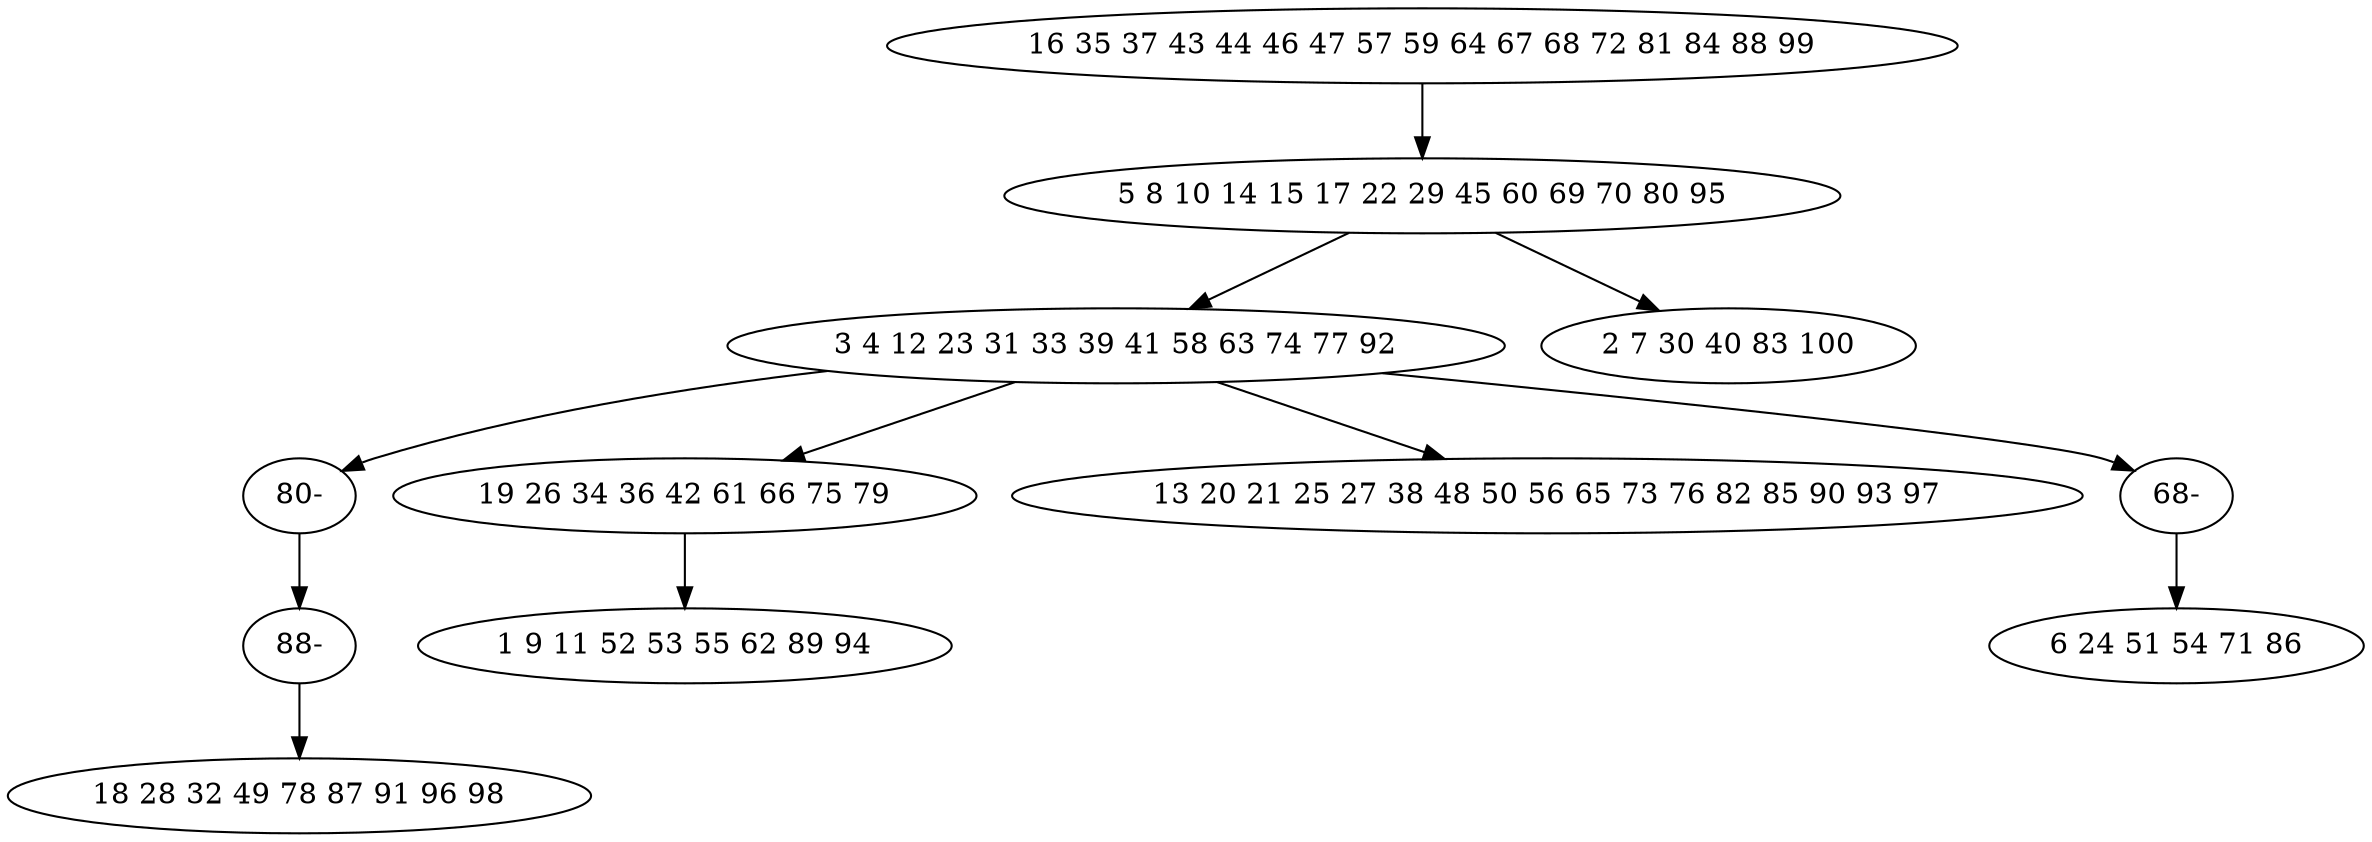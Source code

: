 digraph true_tree {
	"0" -> "1"
	"1" -> "2"
	"2" -> "10"
	"2" -> "4"
	"2" -> "5"
	"2" -> "9"
	"1" -> "7"
	"4" -> "8"
	"9" -> "6"
	"10" -> "11"
	"11" -> "3"
	"0" [label="16 35 37 43 44 46 47 57 59 64 67 68 72 81 84 88 99"];
	"1" [label="5 8 10 14 15 17 22 29 45 60 69 70 80 95"];
	"2" [label="3 4 12 23 31 33 39 41 58 63 74 77 92"];
	"3" [label="18 28 32 49 78 87 91 96 98"];
	"4" [label="19 26 34 36 42 61 66 75 79"];
	"5" [label="13 20 21 25 27 38 48 50 56 65 73 76 82 85 90 93 97"];
	"6" [label="6 24 51 54 71 86"];
	"7" [label="2 7 30 40 83 100"];
	"8" [label="1 9 11 52 53 55 62 89 94"];
	"9" [label="68-"];
	"10" [label="80-"];
	"11" [label="88-"];
}
